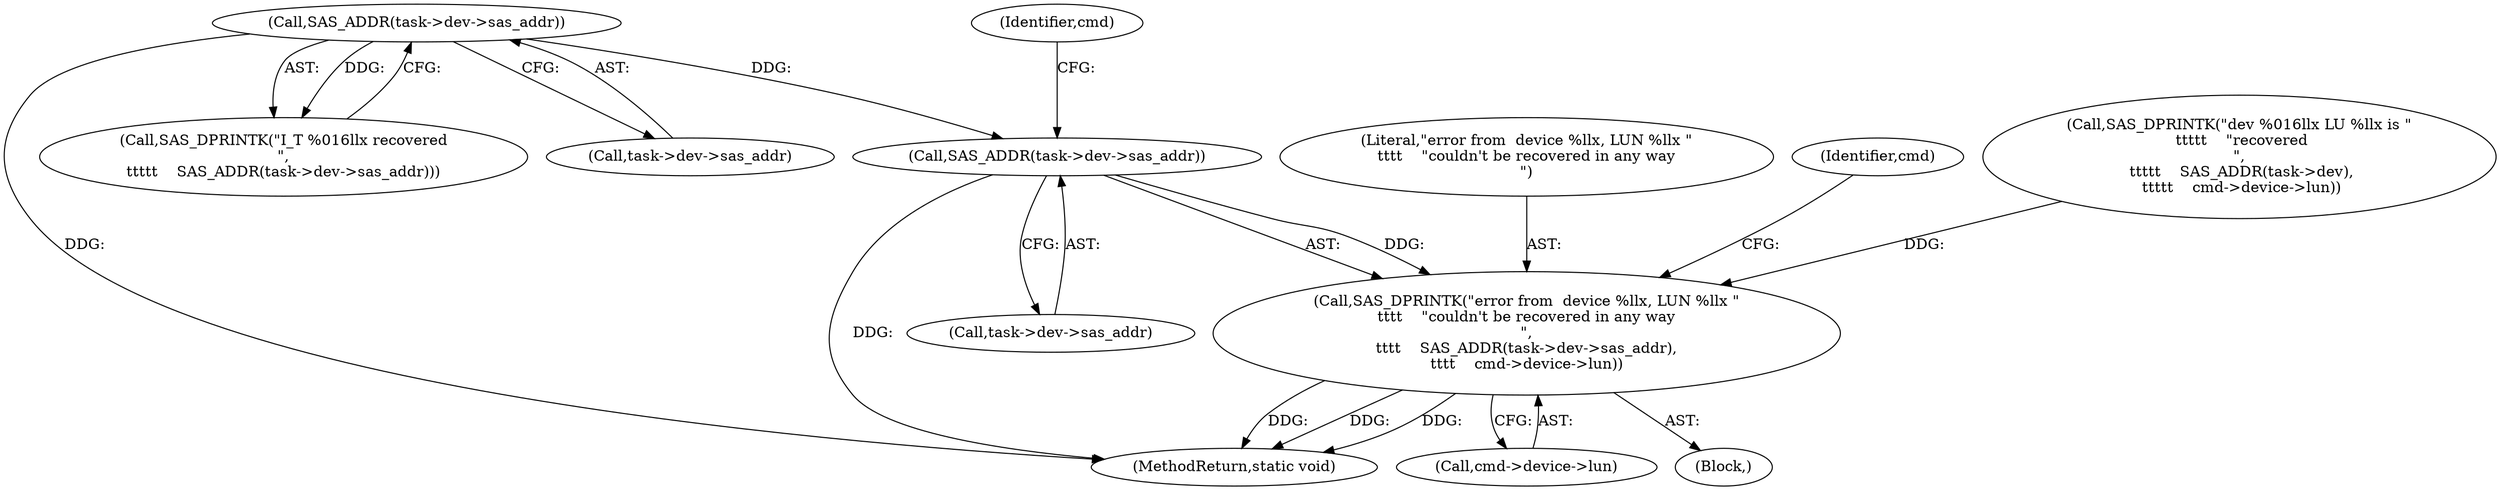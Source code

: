 digraph "0_linux_318aaf34f1179b39fa9c30fa0f3288b645beee39_1@pointer" {
"1000372" [label="(Call,SAS_ADDR(task->dev->sas_addr))"];
"1000293" [label="(Call,SAS_ADDR(task->dev->sas_addr))"];
"1000370" [label="(Call,SAS_DPRINTK(\"error from  device %llx, LUN %llx \"\n\t\t\t\t    \"couldn't be recovered in any way\n\",\n\t\t\t\t    SAS_ADDR(task->dev->sas_addr),\n\t\t\t\t    cmd->device->lun))"];
"1000370" [label="(Call,SAS_DPRINTK(\"error from  device %llx, LUN %llx \"\n\t\t\t\t    \"couldn't be recovered in any way\n\",\n\t\t\t\t    SAS_ADDR(task->dev->sas_addr),\n\t\t\t\t    cmd->device->lun))"];
"1000372" [label="(Call,SAS_ADDR(task->dev->sas_addr))"];
"1000373" [label="(Call,task->dev->sas_addr)"];
"1000405" [label="(MethodReturn,static void)"];
"1000371" [label="(Literal,\"error from  device %llx, LUN %llx \"\n\t\t\t\t    \"couldn't be recovered in any way\n\")"];
"1000380" [label="(Identifier,cmd)"];
"1000293" [label="(Call,SAS_ADDR(task->dev->sas_addr))"];
"1000378" [label="(Call,cmd->device->lun)"];
"1000291" [label="(Call,SAS_DPRINTK(\"I_T %016llx recovered\n\",\n\t\t\t\t\t    SAS_ADDR(task->dev->sas_addr)))"];
"1000384" [label="(Identifier,cmd)"];
"1000247" [label="(Call,SAS_DPRINTK(\"dev %016llx LU %llx is \"\n \t\t\t\t\t    \"recovered\n\",\n \t\t\t\t\t    SAS_ADDR(task->dev),\n \t\t\t\t\t    cmd->device->lun))"];
"1000213" [label="(Block,)"];
"1000294" [label="(Call,task->dev->sas_addr)"];
"1000372" -> "1000370"  [label="AST: "];
"1000372" -> "1000373"  [label="CFG: "];
"1000373" -> "1000372"  [label="AST: "];
"1000380" -> "1000372"  [label="CFG: "];
"1000372" -> "1000405"  [label="DDG: "];
"1000372" -> "1000370"  [label="DDG: "];
"1000293" -> "1000372"  [label="DDG: "];
"1000293" -> "1000291"  [label="AST: "];
"1000293" -> "1000294"  [label="CFG: "];
"1000294" -> "1000293"  [label="AST: "];
"1000291" -> "1000293"  [label="CFG: "];
"1000293" -> "1000405"  [label="DDG: "];
"1000293" -> "1000291"  [label="DDG: "];
"1000370" -> "1000213"  [label="AST: "];
"1000370" -> "1000378"  [label="CFG: "];
"1000371" -> "1000370"  [label="AST: "];
"1000378" -> "1000370"  [label="AST: "];
"1000384" -> "1000370"  [label="CFG: "];
"1000370" -> "1000405"  [label="DDG: "];
"1000370" -> "1000405"  [label="DDG: "];
"1000370" -> "1000405"  [label="DDG: "];
"1000247" -> "1000370"  [label="DDG: "];
}
